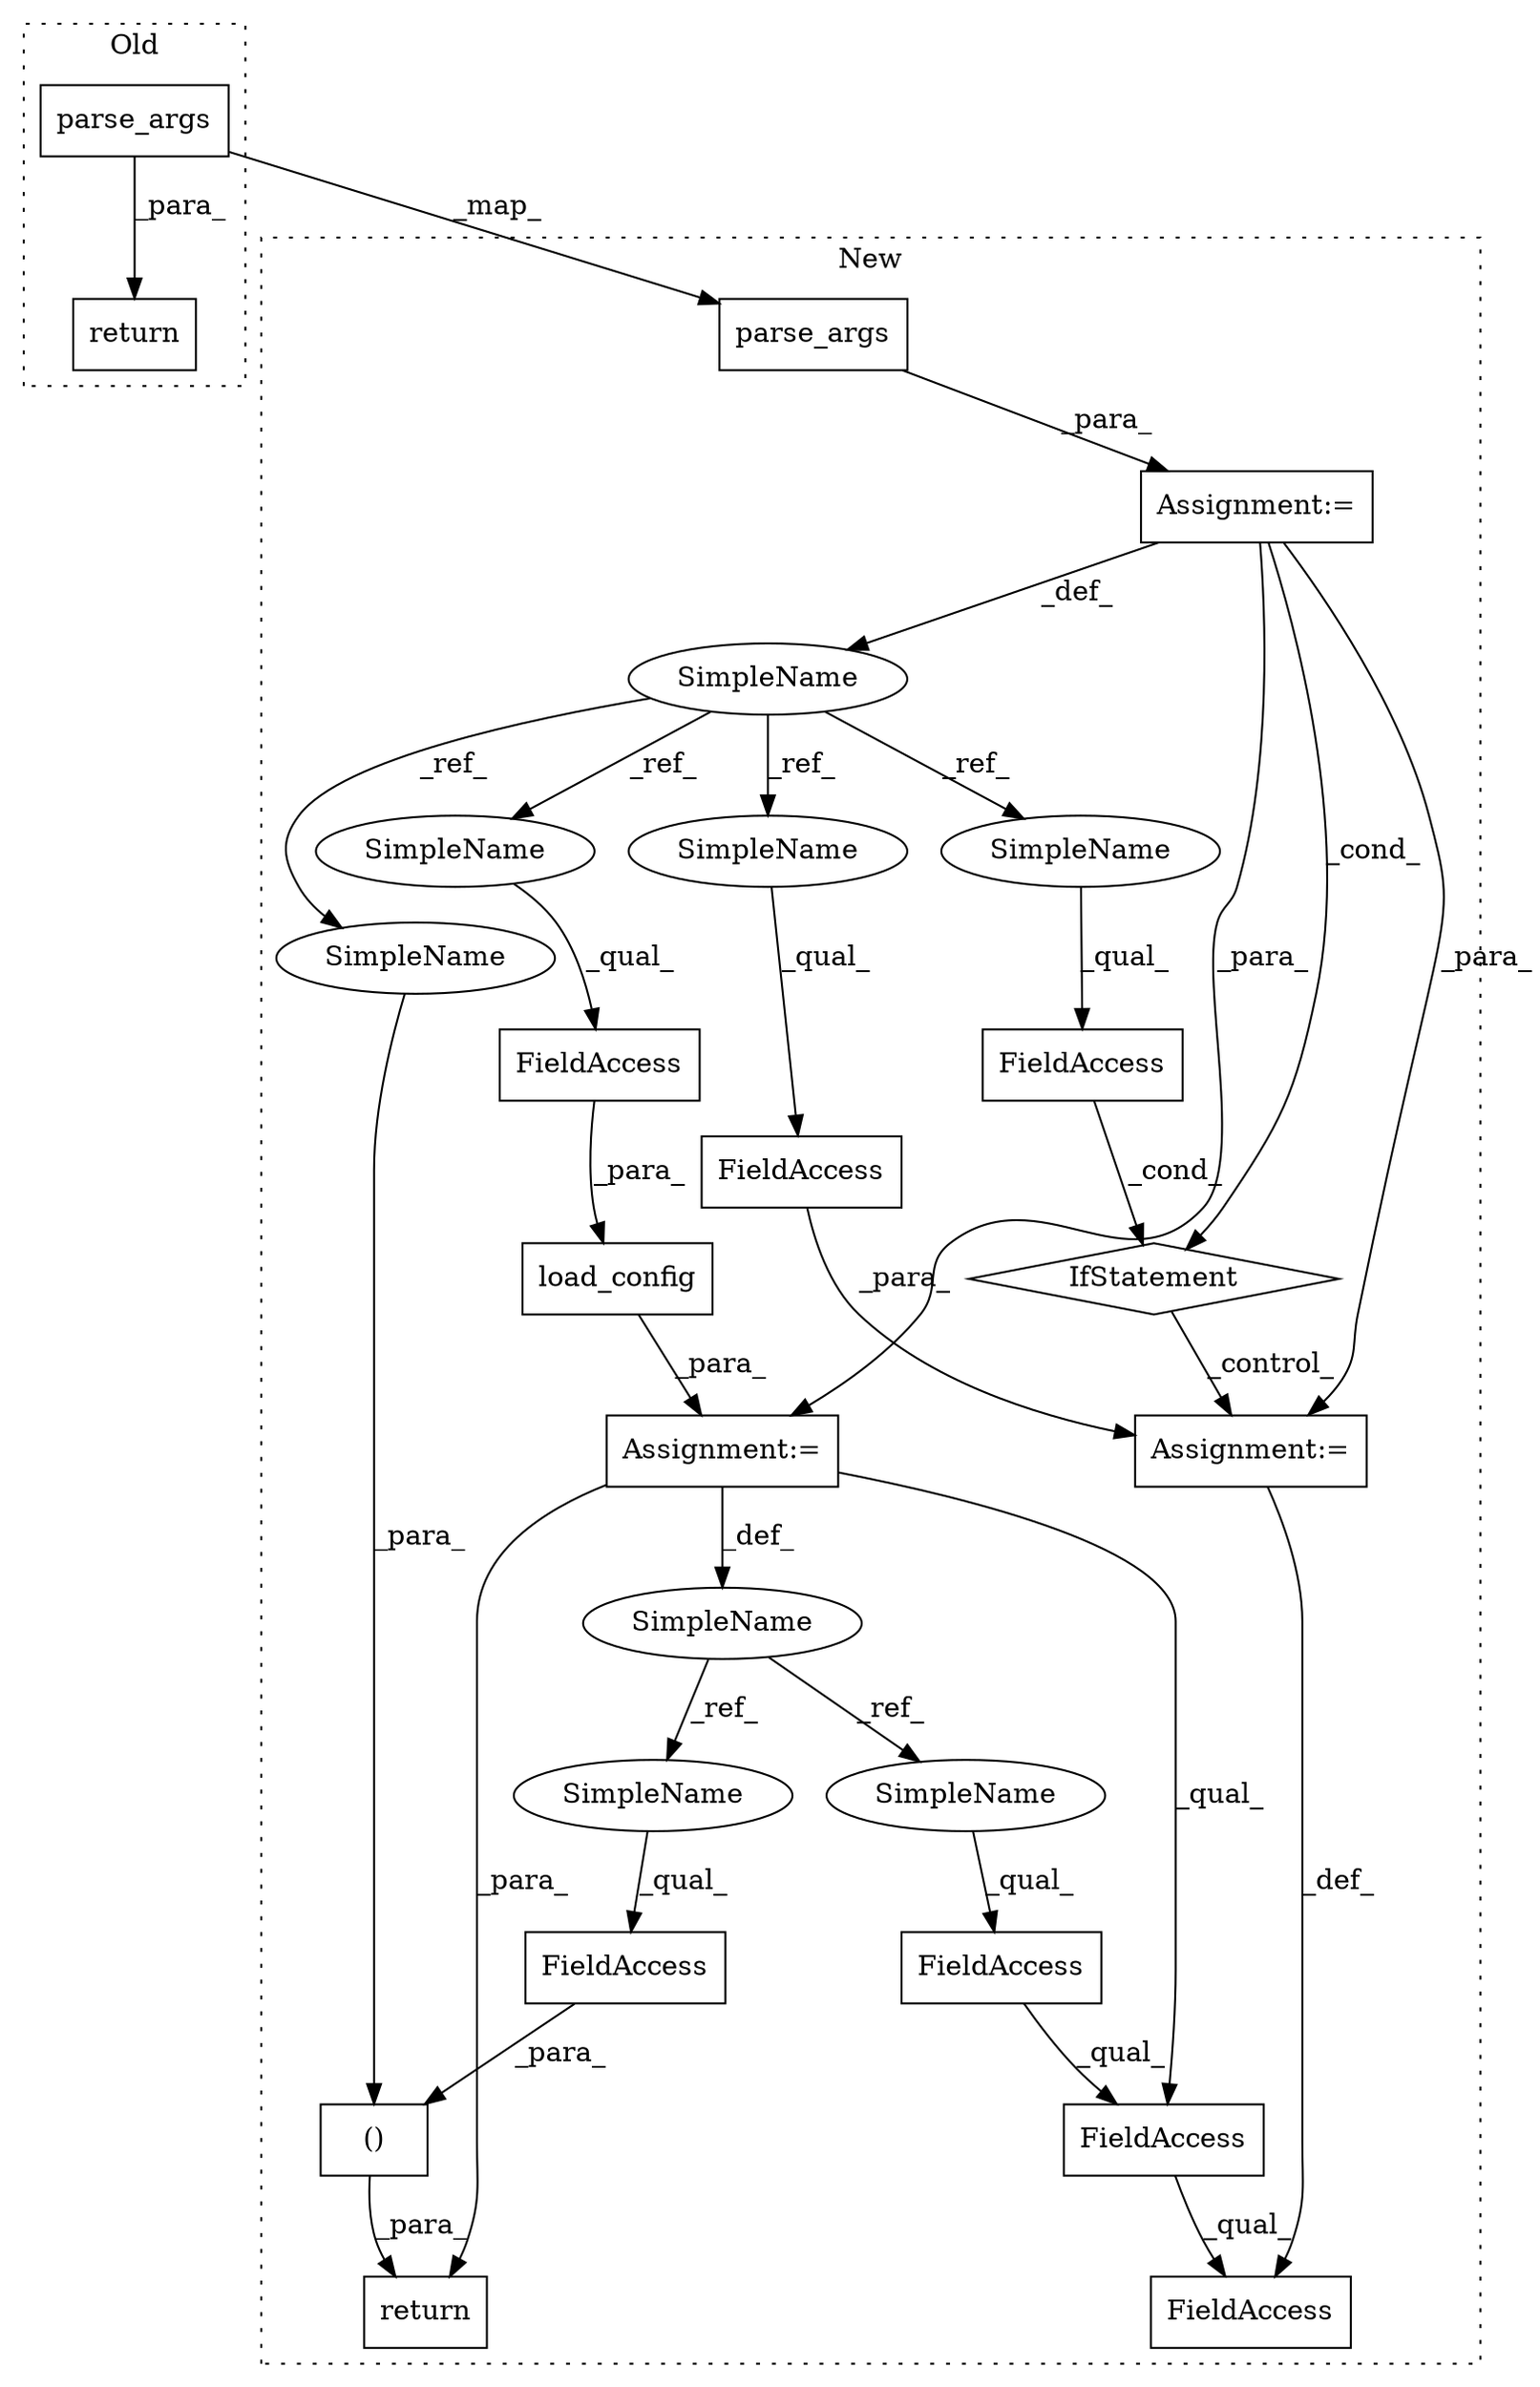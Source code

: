 digraph G {
subgraph cluster0 {
1 [label="return" a="41" s="1479" l="7" shape="box"];
7 [label="parse_args" a="32" s="1493" l="12" shape="box"];
label = "Old";
style="dotted";
}
subgraph cluster1 {
2 [label="load_config" a="32" s="1496,1524" l="12,1" shape="box"];
3 [label="Assignment:=" a="7" s="1495" l="1" shape="box"];
4 [label="()" a="106" s="1721" l="27" shape="box"];
5 [label="Assignment:=" a="7" s="1463" l="1" shape="box"];
6 [label="return" a="41" s="1709" l="12" shape="box"];
8 [label="parse_args" a="32" s="1471" l="12" shape="box"];
9 [label="SimpleName" a="42" s="1459" l="4" shape="ellipse"];
10 [label="FieldAccess" a="22" s="1591" l="16" shape="box"];
11 [label="FieldAccess" a="22" s="1561" l="10" shape="box"];
12 [label="SimpleName" a="42" s="1489" l="6" shape="ellipse"];
13 [label="FieldAccess" a="22" s="1738" l="10" shape="box"];
14 [label="FieldAccess" a="22" s="1535" l="16" shape="box"];
15 [label="FieldAccess" a="22" s="1561" l="29" shape="box"];
16 [label="FieldAccess" a="22" s="1508" l="16" shape="box"];
17 [label="FieldAccess" a="22" s="1561" l="15" shape="box"];
18 [label="IfStatement" a="25" s="1531,1551" l="4,2" shape="diamond"];
19 [label="Assignment:=" a="7" s="1590" l="1" shape="box"];
20 [label="SimpleName" a="42" s="1738" l="6" shape="ellipse"];
21 [label="SimpleName" a="42" s="1561" l="6" shape="ellipse"];
22 [label="SimpleName" a="42" s="1508" l="4" shape="ellipse"];
23 [label="SimpleName" a="42" s="1535" l="4" shape="ellipse"];
24 [label="SimpleName" a="42" s="1721" l="4" shape="ellipse"];
25 [label="SimpleName" a="42" s="1591" l="4" shape="ellipse"];
label = "New";
style="dotted";
}
2 -> 3 [label="_para_"];
3 -> 12 [label="_def_"];
3 -> 17 [label="_qual_"];
3 -> 6 [label="_para_"];
4 -> 6 [label="_para_"];
5 -> 18 [label="_cond_"];
5 -> 19 [label="_para_"];
5 -> 3 [label="_para_"];
5 -> 9 [label="_def_"];
7 -> 1 [label="_para_"];
7 -> 8 [label="_map_"];
8 -> 5 [label="_para_"];
9 -> 25 [label="_ref_"];
9 -> 24 [label="_ref_"];
9 -> 22 [label="_ref_"];
9 -> 23 [label="_ref_"];
10 -> 19 [label="_para_"];
11 -> 17 [label="_qual_"];
12 -> 20 [label="_ref_"];
12 -> 21 [label="_ref_"];
13 -> 4 [label="_para_"];
14 -> 18 [label="_cond_"];
16 -> 2 [label="_para_"];
17 -> 15 [label="_qual_"];
18 -> 19 [label="_control_"];
19 -> 15 [label="_def_"];
20 -> 13 [label="_qual_"];
21 -> 11 [label="_qual_"];
22 -> 16 [label="_qual_"];
23 -> 14 [label="_qual_"];
24 -> 4 [label="_para_"];
25 -> 10 [label="_qual_"];
}